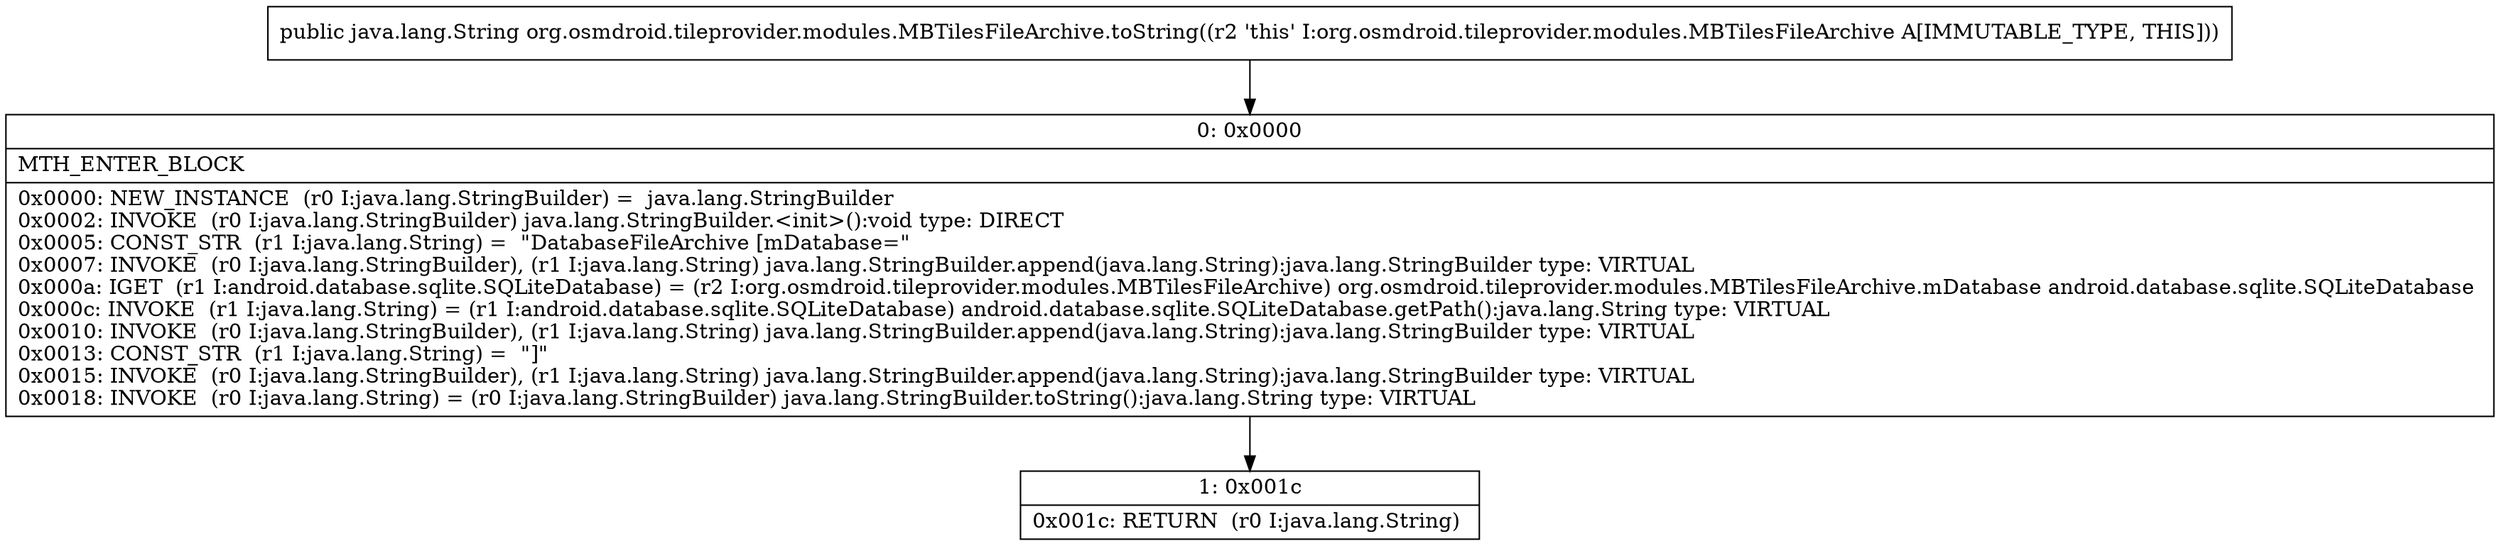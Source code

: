 digraph "CFG fororg.osmdroid.tileprovider.modules.MBTilesFileArchive.toString()Ljava\/lang\/String;" {
Node_0 [shape=record,label="{0\:\ 0x0000|MTH_ENTER_BLOCK\l|0x0000: NEW_INSTANCE  (r0 I:java.lang.StringBuilder) =  java.lang.StringBuilder \l0x0002: INVOKE  (r0 I:java.lang.StringBuilder) java.lang.StringBuilder.\<init\>():void type: DIRECT \l0x0005: CONST_STR  (r1 I:java.lang.String) =  \"DatabaseFileArchive [mDatabase=\" \l0x0007: INVOKE  (r0 I:java.lang.StringBuilder), (r1 I:java.lang.String) java.lang.StringBuilder.append(java.lang.String):java.lang.StringBuilder type: VIRTUAL \l0x000a: IGET  (r1 I:android.database.sqlite.SQLiteDatabase) = (r2 I:org.osmdroid.tileprovider.modules.MBTilesFileArchive) org.osmdroid.tileprovider.modules.MBTilesFileArchive.mDatabase android.database.sqlite.SQLiteDatabase \l0x000c: INVOKE  (r1 I:java.lang.String) = (r1 I:android.database.sqlite.SQLiteDatabase) android.database.sqlite.SQLiteDatabase.getPath():java.lang.String type: VIRTUAL \l0x0010: INVOKE  (r0 I:java.lang.StringBuilder), (r1 I:java.lang.String) java.lang.StringBuilder.append(java.lang.String):java.lang.StringBuilder type: VIRTUAL \l0x0013: CONST_STR  (r1 I:java.lang.String) =  \"]\" \l0x0015: INVOKE  (r0 I:java.lang.StringBuilder), (r1 I:java.lang.String) java.lang.StringBuilder.append(java.lang.String):java.lang.StringBuilder type: VIRTUAL \l0x0018: INVOKE  (r0 I:java.lang.String) = (r0 I:java.lang.StringBuilder) java.lang.StringBuilder.toString():java.lang.String type: VIRTUAL \l}"];
Node_1 [shape=record,label="{1\:\ 0x001c|0x001c: RETURN  (r0 I:java.lang.String) \l}"];
MethodNode[shape=record,label="{public java.lang.String org.osmdroid.tileprovider.modules.MBTilesFileArchive.toString((r2 'this' I:org.osmdroid.tileprovider.modules.MBTilesFileArchive A[IMMUTABLE_TYPE, THIS])) }"];
MethodNode -> Node_0;
Node_0 -> Node_1;
}


